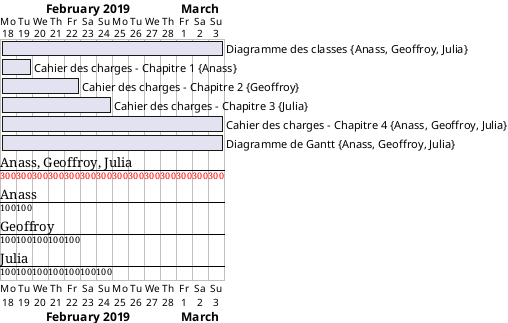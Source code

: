 @startgantt
project starts the 2019/02/18
[Diagramme des classes] on {Anass, Geoffroy, Julia} lasts 14 days
[Cahier des charges - Chapitre 1] on {Anass} lasts 2 days
[Cahier des charges - Chapitre 2] on {Geoffroy} lasts 5 days
[Cahier des charges - Chapitre 3] on {Julia} lasts 7 days
[Cahier des charges - Chapitre 4] on {Anass, Geoffroy, Julia} lasts 14 days
[Diagramme de Gantt] on {Anass, Geoffroy, Julia} lasts 14 days
@endgantt